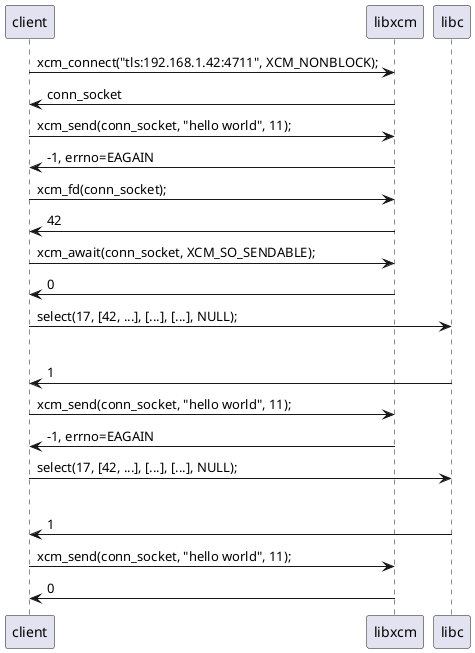 @startuml nb_connect_and_send.png
client -> libxcm: xcm_connect("tls:192.168.1.42:4711", XCM_NONBLOCK);
libxcm -> client: conn_socket
client -> libxcm: xcm_send(conn_socket, "hello world", 11);
libxcm -> client: -1, errno=EAGAIN
client -> libxcm: xcm_fd(conn_socket);
libxcm -> client: 42
client -> libxcm: xcm_await(conn_socket, XCM_SO_SENDABLE);
libxcm -> client: 0
client -> libc: select(17, [42, ...], [...], [...], NULL);
|||
libc -> client: 1
client -> libxcm: xcm_send(conn_socket, "hello world", 11);
libxcm -> client: -1, errno=EAGAIN
client -> libc: select(17, [42, ...], [...], [...], NULL);
|||
libc -> client: 1
client -> libxcm: xcm_send(conn_socket, "hello world", 11);
libxcm -> client: 0
@enduml
@startuml nb_connect_explicit.png
client -> libxcm: xcm_connect("tls:192.168.1.42:4711", XCM_NONBLOCK);
libxcm -> client: conn_socket
client -> libxcm: xcm_fd(conn_socket);
libxcm -> client: 99
client -> libxcm: xcm_await(conn_socket, 0);
libxcm -> client: 0
client -> libc: select(88, [99, ...], [...], [...], NULL);
|||
libc -> client: 1
client -> libxcm: xcm_finish(conn_socket);
libxcm -> client: -1, errno=EAGAIN
client -> libc: select(88, [...], [99, ...], [...], NULL);
|||
libc -> client: 1
client -> libxcm: xcm_finish(conn_socket);
libxcm -> client: -1, errno=EAGAIN
client -> libc: select(88, [...], [99, ...], [...], NULL);
|||
libc -> client: 1
client -> libxcm: xcm_finish(conn_socket);
libxcm -> client: 0
@enduml
@startuml nb_immediate_connection_refused.png
client -> libxcm: xcm_connect("utls:192.168.1.17:17", XCM_NONBLOCK);
libxcm -> client: NULL, errno=ECONNREFUSED
@enduml
@startuml nb_delayed_connection_refused.png
client -> libxcm: xcm_connect("utls:192.168.1.17:17", XCM_NONBLOCK);
libxcm -> client: conn_socket
client -> libxcm: xcm_fd(conn_socket);
libxcm -> client: 100
client -> libxcm: xcm_await(conn_socket, XCM_SO_SENDABLE);
libxcm -> client: 0
client -> libc: select(50, [100, ...], [...], [...], NULL);
|||
libc -> client: 1
client -> libxcm: xcm_send(conn_socket, "Greetings from the North", 25);
libxcm -> client: -1, errno=ECONNREFUSED
client -> libxcm: xcm_close(conn_socket);
libxcm -> client: 0
@enduml
@startuml nb_flush_buffers_before_close.png
client -> libxcm: xcm_send(conn_socket, msg, 100);
libxcm -> client: 0
client -> libxcm: xcm_finish(conn_socket);
libxcm -> client: -1, errno=EAGAIN
client -> libxcm: xcm_fd(conn_socket);
libxcm -> client: 12
client -> libxcm: xcm_await(conn_socket, 0);
libxcm -> client: 0
client -> libc: select(13, [12, ...], [...], [...], NULL);
|||
libc -> client: 1
client -> libxcm: xcm_finish(conn_socket);
libxcm -> client : 0
client -> libxcm: xcm_close(conn_socket);
libxcm -> client : 0
@enduml
@startuml server_accept.png
client -> libxcm: xcm_server("tcp:*:17");
libxcm -> client: server_socket
client -> libxcm: xcm_set_blocking(server_socket, false);
libxcm -> client: 0
client -> libxcm: xcm_fd(server_socket);
libxcm -> client: 4
client -> libxcm: xcm_await(server_socket, XCM_SO_ACCEPTABLE);
libxcm -> client: 0
client -> libc: select(3, [4, ...], [...], [...], NULL);
|||
libc -> client: 1
client -> libxcm: xcm_accept(server_socket);
libxcm -> client: conn_socket
client -> libxcm: xcm_fd(conn_socket);
libxcm -> client: 5
client -> libxcm: xcm_await(conn_socket, XCM_SO_RECEIVABLE);
libxcm -> client: 0
client -> libc: select(3, [4, 5, ...], [...], [...], NULL);
|||
libc -> client: 1
client -> client: map_active_fd_to_xcm_socket()
client -> libxcm: xcm_receive(conn_socket, buf, 1024);
libxcm -> client: 100
client -> client: handle_request(buf, 100);
@enduml
